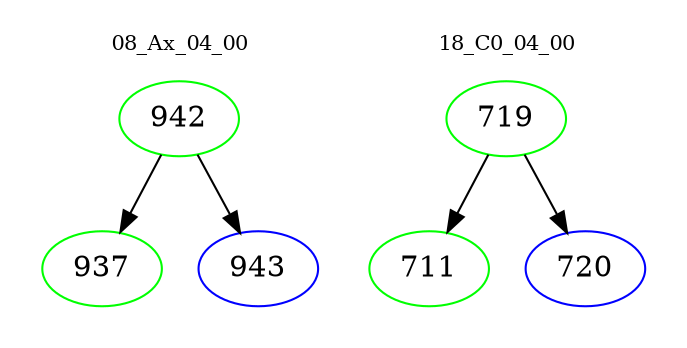 digraph{
subgraph cluster_0 {
color = white
label = "08_Ax_04_00";
fontsize=10;
T0_942 [label="942", color="green"]
T0_942 -> T0_937 [color="black"]
T0_937 [label="937", color="green"]
T0_942 -> T0_943 [color="black"]
T0_943 [label="943", color="blue"]
}
subgraph cluster_1 {
color = white
label = "18_C0_04_00";
fontsize=10;
T1_719 [label="719", color="green"]
T1_719 -> T1_711 [color="black"]
T1_711 [label="711", color="green"]
T1_719 -> T1_720 [color="black"]
T1_720 [label="720", color="blue"]
}
}
